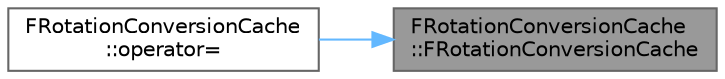 digraph "FRotationConversionCache::FRotationConversionCache"
{
 // INTERACTIVE_SVG=YES
 // LATEX_PDF_SIZE
  bgcolor="transparent";
  edge [fontname=Helvetica,fontsize=10,labelfontname=Helvetica,labelfontsize=10];
  node [fontname=Helvetica,fontsize=10,shape=box,height=0.2,width=0.4];
  rankdir="RL";
  Node1 [id="Node000001",label="FRotationConversionCache\l::FRotationConversionCache",height=0.2,width=0.4,color="gray40", fillcolor="grey60", style="filled", fontcolor="black",tooltip=" "];
  Node1 -> Node2 [id="edge1_Node000001_Node000002",dir="back",color="steelblue1",style="solid",tooltip=" "];
  Node2 [id="Node000002",label="FRotationConversionCache\l::operator=",height=0.2,width=0.4,color="grey40", fillcolor="white", style="filled",URL="$df/d09/structFRotationConversionCache.html#abb81729bbd65013a92671170b6d101d6",tooltip=" "];
}
